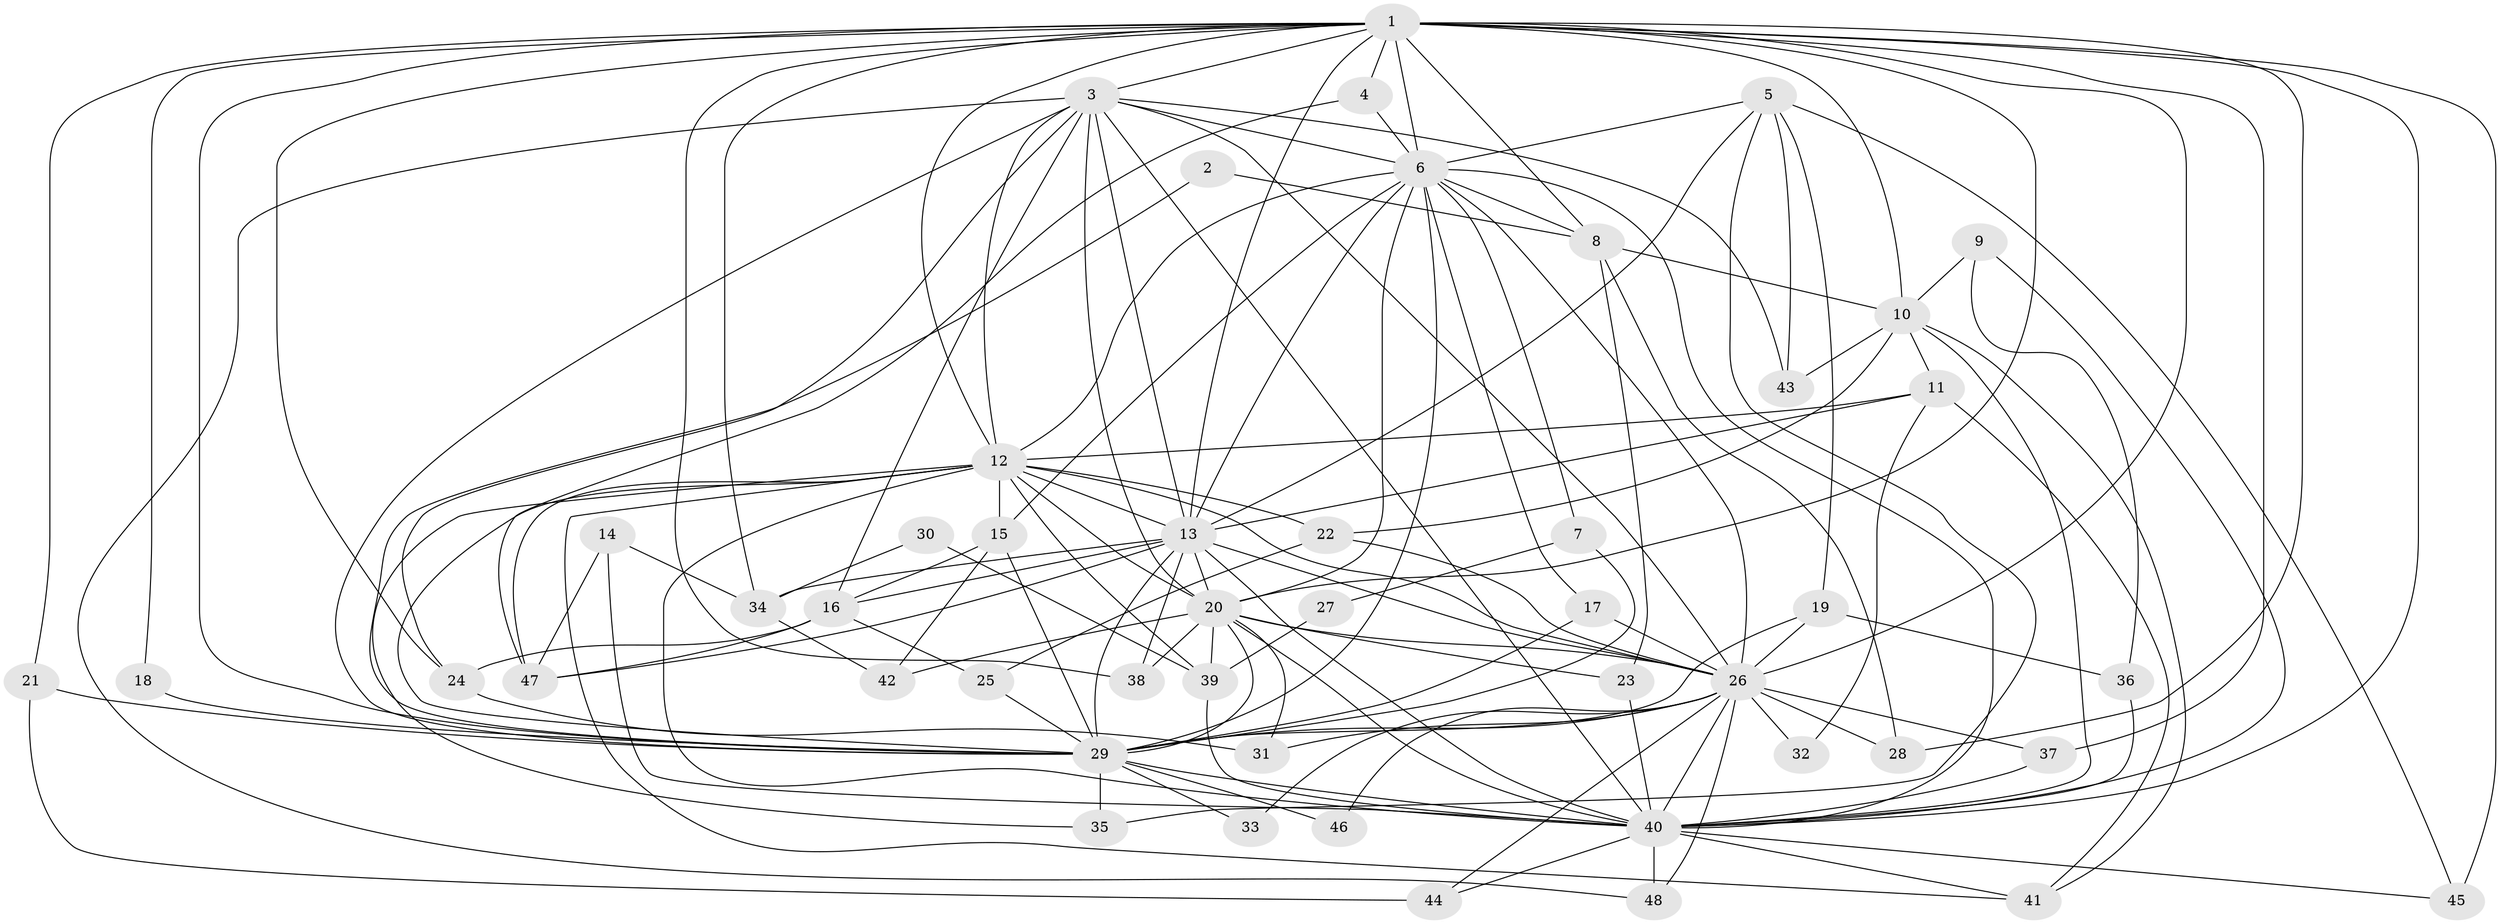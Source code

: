 // original degree distribution, {19: 0.010416666666666666, 23: 0.020833333333333332, 21: 0.03125, 17: 0.010416666666666666, 16: 0.010416666666666666, 14: 0.010416666666666666, 18: 0.010416666666666666, 4: 0.08333333333333333, 3: 0.22916666666666666, 8: 0.010416666666666666, 2: 0.5, 5: 0.041666666666666664, 7: 0.010416666666666666, 6: 0.020833333333333332}
// Generated by graph-tools (version 1.1) at 2025/36/03/04/25 23:36:15]
// undirected, 48 vertices, 141 edges
graph export_dot {
  node [color=gray90,style=filled];
  1;
  2;
  3;
  4;
  5;
  6;
  7;
  8;
  9;
  10;
  11;
  12;
  13;
  14;
  15;
  16;
  17;
  18;
  19;
  20;
  21;
  22;
  23;
  24;
  25;
  26;
  27;
  28;
  29;
  30;
  31;
  32;
  33;
  34;
  35;
  36;
  37;
  38;
  39;
  40;
  41;
  42;
  43;
  44;
  45;
  46;
  47;
  48;
  1 -- 3 [weight=3.0];
  1 -- 4 [weight=2.0];
  1 -- 6 [weight=2.0];
  1 -- 8 [weight=1.0];
  1 -- 10 [weight=1.0];
  1 -- 12 [weight=2.0];
  1 -- 13 [weight=2.0];
  1 -- 18 [weight=1.0];
  1 -- 20 [weight=3.0];
  1 -- 21 [weight=1.0];
  1 -- 24 [weight=1.0];
  1 -- 26 [weight=2.0];
  1 -- 28 [weight=1.0];
  1 -- 29 [weight=2.0];
  1 -- 34 [weight=1.0];
  1 -- 37 [weight=3.0];
  1 -- 38 [weight=1.0];
  1 -- 40 [weight=2.0];
  1 -- 45 [weight=1.0];
  2 -- 8 [weight=1.0];
  2 -- 29 [weight=1.0];
  3 -- 6 [weight=1.0];
  3 -- 12 [weight=2.0];
  3 -- 13 [weight=1.0];
  3 -- 16 [weight=1.0];
  3 -- 20 [weight=1.0];
  3 -- 24 [weight=1.0];
  3 -- 26 [weight=1.0];
  3 -- 29 [weight=1.0];
  3 -- 40 [weight=2.0];
  3 -- 43 [weight=1.0];
  3 -- 48 [weight=1.0];
  4 -- 6 [weight=1.0];
  4 -- 47 [weight=1.0];
  5 -- 6 [weight=1.0];
  5 -- 13 [weight=1.0];
  5 -- 19 [weight=1.0];
  5 -- 35 [weight=1.0];
  5 -- 43 [weight=1.0];
  5 -- 45 [weight=1.0];
  6 -- 7 [weight=1.0];
  6 -- 8 [weight=1.0];
  6 -- 12 [weight=1.0];
  6 -- 13 [weight=1.0];
  6 -- 15 [weight=1.0];
  6 -- 17 [weight=1.0];
  6 -- 20 [weight=1.0];
  6 -- 26 [weight=1.0];
  6 -- 29 [weight=2.0];
  6 -- 40 [weight=2.0];
  7 -- 27 [weight=1.0];
  7 -- 29 [weight=2.0];
  8 -- 10 [weight=1.0];
  8 -- 23 [weight=1.0];
  8 -- 28 [weight=2.0];
  9 -- 10 [weight=1.0];
  9 -- 36 [weight=1.0];
  9 -- 40 [weight=1.0];
  10 -- 11 [weight=1.0];
  10 -- 22 [weight=1.0];
  10 -- 40 [weight=1.0];
  10 -- 41 [weight=1.0];
  10 -- 43 [weight=1.0];
  11 -- 12 [weight=1.0];
  11 -- 13 [weight=1.0];
  11 -- 32 [weight=1.0];
  11 -- 41 [weight=1.0];
  12 -- 13 [weight=4.0];
  12 -- 15 [weight=1.0];
  12 -- 20 [weight=1.0];
  12 -- 22 [weight=1.0];
  12 -- 26 [weight=1.0];
  12 -- 29 [weight=1.0];
  12 -- 35 [weight=1.0];
  12 -- 39 [weight=1.0];
  12 -- 40 [weight=2.0];
  12 -- 41 [weight=1.0];
  12 -- 47 [weight=1.0];
  13 -- 16 [weight=1.0];
  13 -- 20 [weight=2.0];
  13 -- 26 [weight=1.0];
  13 -- 29 [weight=1.0];
  13 -- 34 [weight=1.0];
  13 -- 38 [weight=1.0];
  13 -- 40 [weight=1.0];
  13 -- 47 [weight=1.0];
  14 -- 34 [weight=1.0];
  14 -- 40 [weight=1.0];
  14 -- 47 [weight=1.0];
  15 -- 16 [weight=1.0];
  15 -- 29 [weight=1.0];
  15 -- 42 [weight=1.0];
  16 -- 24 [weight=1.0];
  16 -- 25 [weight=1.0];
  16 -- 47 [weight=1.0];
  17 -- 26 [weight=1.0];
  17 -- 29 [weight=1.0];
  18 -- 29 [weight=2.0];
  19 -- 26 [weight=1.0];
  19 -- 29 [weight=1.0];
  19 -- 36 [weight=1.0];
  20 -- 23 [weight=1.0];
  20 -- 26 [weight=2.0];
  20 -- 29 [weight=1.0];
  20 -- 31 [weight=1.0];
  20 -- 38 [weight=1.0];
  20 -- 39 [weight=1.0];
  20 -- 40 [weight=1.0];
  20 -- 42 [weight=1.0];
  21 -- 29 [weight=1.0];
  21 -- 44 [weight=1.0];
  22 -- 25 [weight=1.0];
  22 -- 26 [weight=1.0];
  23 -- 40 [weight=1.0];
  24 -- 31 [weight=1.0];
  25 -- 29 [weight=1.0];
  26 -- 28 [weight=1.0];
  26 -- 29 [weight=1.0];
  26 -- 31 [weight=1.0];
  26 -- 32 [weight=1.0];
  26 -- 33 [weight=1.0];
  26 -- 37 [weight=1.0];
  26 -- 40 [weight=1.0];
  26 -- 44 [weight=1.0];
  26 -- 46 [weight=1.0];
  26 -- 48 [weight=1.0];
  27 -- 39 [weight=1.0];
  29 -- 33 [weight=1.0];
  29 -- 35 [weight=1.0];
  29 -- 40 [weight=1.0];
  29 -- 46 [weight=1.0];
  30 -- 34 [weight=1.0];
  30 -- 39 [weight=1.0];
  34 -- 42 [weight=1.0];
  36 -- 40 [weight=1.0];
  37 -- 40 [weight=1.0];
  39 -- 40 [weight=1.0];
  40 -- 41 [weight=1.0];
  40 -- 44 [weight=1.0];
  40 -- 45 [weight=1.0];
  40 -- 48 [weight=1.0];
}
